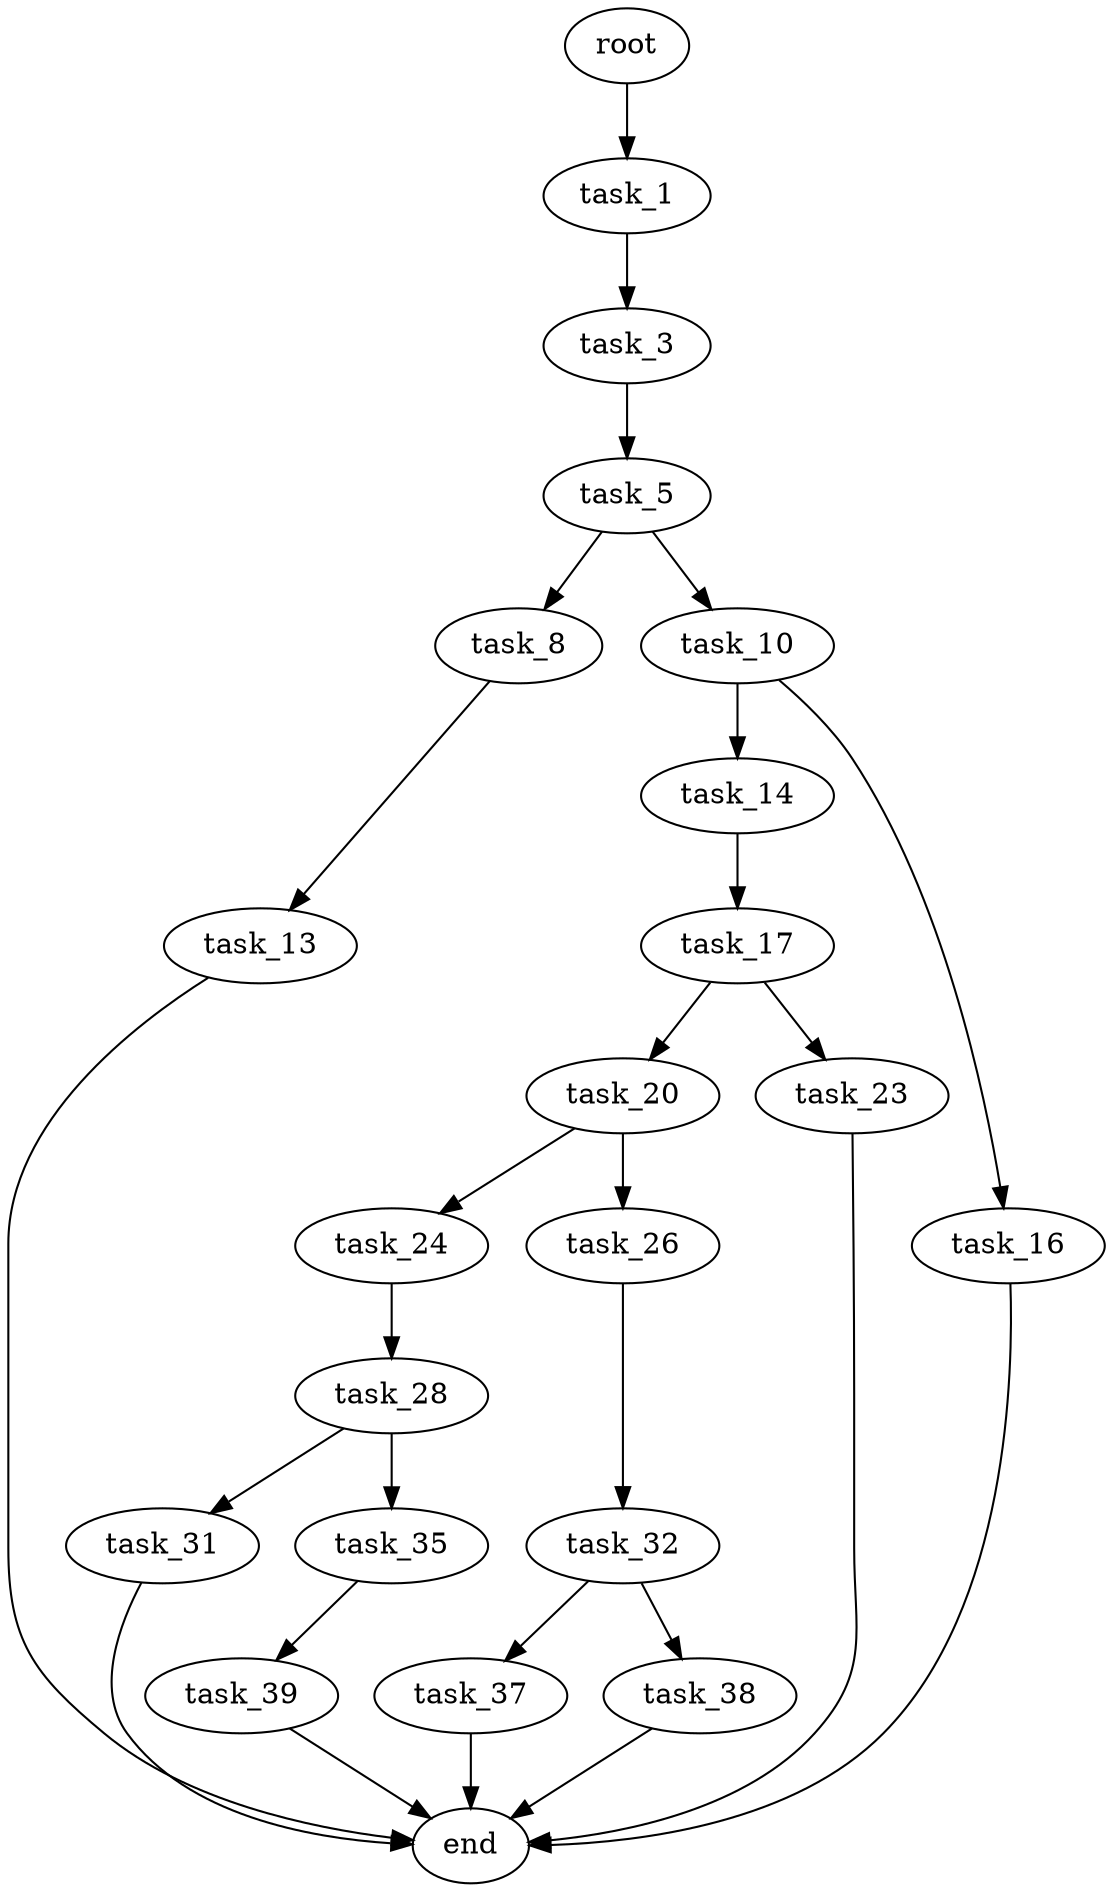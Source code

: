 digraph G {
  root [size="0.000000"];
  task_1 [size="134217728000.000000"];
  task_3 [size="431106437379.000000"];
  task_5 [size="615382263532.000000"];
  task_8 [size="6835179685.000000"];
  task_10 [size="182748481868.000000"];
  task_13 [size="17847029367.000000"];
  task_14 [size="1207281697.000000"];
  task_16 [size="6923309439.000000"];
  task_17 [size="68719476736.000000"];
  task_20 [size="1073741824000.000000"];
  task_23 [size="7265236950.000000"];
  task_24 [size="9591521875.000000"];
  task_26 [size="195514519756.000000"];
  task_28 [size="782757789696.000000"];
  task_31 [size="24492154527.000000"];
  task_32 [size="13173489347.000000"];
  task_35 [size="3409080364.000000"];
  task_37 [size="105459938896.000000"];
  task_38 [size="549755813888.000000"];
  task_39 [size="8333616396.000000"];
  end [size="0.000000"];

  root -> task_1 [size="1.000000"];
  task_1 -> task_3 [size="209715200.000000"];
  task_3 -> task_5 [size="301989888.000000"];
  task_5 -> task_8 [size="536870912.000000"];
  task_5 -> task_10 [size="536870912.000000"];
  task_8 -> task_13 [size="301989888.000000"];
  task_10 -> task_14 [size="209715200.000000"];
  task_10 -> task_16 [size="209715200.000000"];
  task_13 -> end [size="1.000000"];
  task_14 -> task_17 [size="33554432.000000"];
  task_16 -> end [size="1.000000"];
  task_17 -> task_20 [size="134217728.000000"];
  task_17 -> task_23 [size="134217728.000000"];
  task_20 -> task_24 [size="838860800.000000"];
  task_20 -> task_26 [size="838860800.000000"];
  task_23 -> end [size="1.000000"];
  task_24 -> task_28 [size="411041792.000000"];
  task_26 -> task_32 [size="209715200.000000"];
  task_28 -> task_31 [size="679477248.000000"];
  task_28 -> task_35 [size="679477248.000000"];
  task_31 -> end [size="1.000000"];
  task_32 -> task_37 [size="209715200.000000"];
  task_32 -> task_38 [size="209715200.000000"];
  task_35 -> task_39 [size="301989888.000000"];
  task_37 -> end [size="1.000000"];
  task_38 -> end [size="1.000000"];
  task_39 -> end [size="1.000000"];
}
